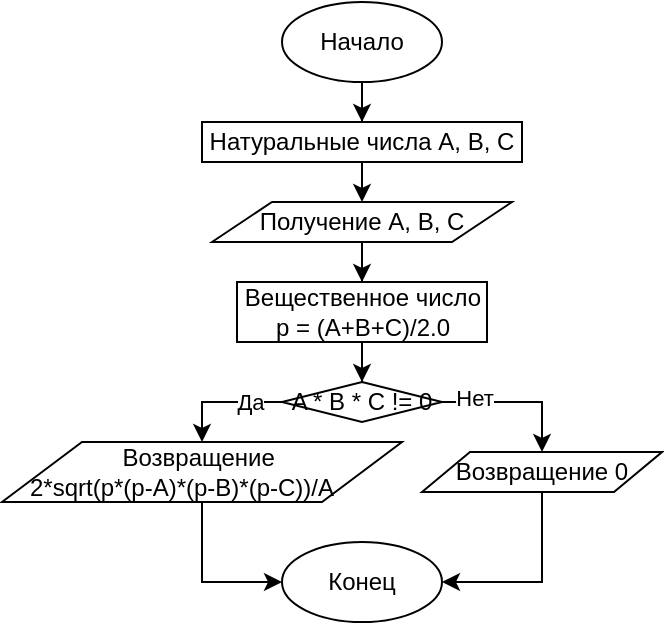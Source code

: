 <mxfile version="13.1.14"><diagram id="Hsi1N0cberL_-BoPGEi5" name="Page-1"><mxGraphModel dx="635" dy="253" grid="1" gridSize="10" guides="1" tooltips="1" connect="1" arrows="1" fold="1" page="1" pageScale="1" pageWidth="850" pageHeight="1100" math="0" shadow="0"><root><mxCell id="0"/><mxCell id="1" parent="0"/><mxCell id="LDhQOHuRyV1jIk14AgpL-835" style="edgeStyle=orthogonalEdgeStyle;rounded=0;orthogonalLoop=1;jettySize=auto;html=1;" edge="1" parent="1" source="LDhQOHuRyV1jIk14AgpL-790" target="LDhQOHuRyV1jIk14AgpL-834"><mxGeometry relative="1" as="geometry"/></mxCell><mxCell id="LDhQOHuRyV1jIk14AgpL-790" value="Начало" style="ellipse;whiteSpace=wrap;html=1;" vertex="1" parent="1"><mxGeometry x="210" y="480" width="80" height="40" as="geometry"/></mxCell><mxCell id="LDhQOHuRyV1jIk14AgpL-837" style="edgeStyle=orthogonalEdgeStyle;rounded=0;orthogonalLoop=1;jettySize=auto;html=1;" edge="1" parent="1" source="LDhQOHuRyV1jIk14AgpL-834"><mxGeometry relative="1" as="geometry"><mxPoint x="250" y="580" as="targetPoint"/></mxGeometry></mxCell><mxCell id="LDhQOHuRyV1jIk14AgpL-834" value="Натуральные числа&amp;nbsp;A, B, C" style="rounded=0;whiteSpace=wrap;html=1;" vertex="1" parent="1"><mxGeometry x="170" y="540" width="160" height="20" as="geometry"/></mxCell><mxCell id="LDhQOHuRyV1jIk14AgpL-945" style="edgeStyle=orthogonalEdgeStyle;rounded=0;orthogonalLoop=1;jettySize=auto;html=1;entryX=0.5;entryY=0;entryDx=0;entryDy=0;" edge="1" parent="1" source="LDhQOHuRyV1jIk14AgpL-943" target="LDhQOHuRyV1jIk14AgpL-944"><mxGeometry relative="1" as="geometry"/></mxCell><mxCell id="LDhQOHuRyV1jIk14AgpL-943" value="Получение&amp;nbsp;A, B, C" style="shape=parallelogram;perimeter=parallelogramPerimeter;whiteSpace=wrap;html=1;" vertex="1" parent="1"><mxGeometry x="175" y="580" width="150" height="20" as="geometry"/></mxCell><mxCell id="LDhQOHuRyV1jIk14AgpL-948" style="edgeStyle=orthogonalEdgeStyle;rounded=0;orthogonalLoop=1;jettySize=auto;html=1;entryX=0.5;entryY=0;entryDx=0;entryDy=0;" edge="1" parent="1" source="LDhQOHuRyV1jIk14AgpL-944" target="LDhQOHuRyV1jIk14AgpL-947"><mxGeometry relative="1" as="geometry"/></mxCell><mxCell id="LDhQOHuRyV1jIk14AgpL-944" value="Вещественное число &lt;br&gt;p = (A+B+C)/2.0" style="rounded=0;whiteSpace=wrap;html=1;" vertex="1" parent="1"><mxGeometry x="187.5" y="620" width="125" height="30" as="geometry"/></mxCell><mxCell id="LDhQOHuRyV1jIk14AgpL-949" style="edgeStyle=orthogonalEdgeStyle;rounded=0;orthogonalLoop=1;jettySize=auto;html=1;entryX=0.5;entryY=0;entryDx=0;entryDy=0;" edge="1" parent="1" source="LDhQOHuRyV1jIk14AgpL-947" target="LDhQOHuRyV1jIk14AgpL-950"><mxGeometry relative="1" as="geometry"><mxPoint x="310" y="700" as="targetPoint"/><Array as="points"><mxPoint x="340" y="680"/></Array></mxGeometry></mxCell><mxCell id="LDhQOHuRyV1jIk14AgpL-953" value="Нет" style="edgeLabel;html=1;align=center;verticalAlign=middle;resizable=0;points=[];" vertex="1" connectable="0" parent="LDhQOHuRyV1jIk14AgpL-949"><mxGeometry x="-0.573" y="2" relative="1" as="geometry"><mxPoint as="offset"/></mxGeometry></mxCell><mxCell id="LDhQOHuRyV1jIk14AgpL-955" style="edgeStyle=orthogonalEdgeStyle;rounded=0;orthogonalLoop=1;jettySize=auto;html=1;entryX=0.5;entryY=0;entryDx=0;entryDy=0;" edge="1" parent="1" source="LDhQOHuRyV1jIk14AgpL-947" target="LDhQOHuRyV1jIk14AgpL-954"><mxGeometry relative="1" as="geometry"><Array as="points"><mxPoint x="170" y="680"/></Array></mxGeometry></mxCell><mxCell id="LDhQOHuRyV1jIk14AgpL-956" value="Да" style="edgeLabel;html=1;align=center;verticalAlign=middle;resizable=0;points=[];" vertex="1" connectable="0" parent="LDhQOHuRyV1jIk14AgpL-955"><mxGeometry x="-0.467" relative="1" as="geometry"><mxPoint as="offset"/></mxGeometry></mxCell><mxCell id="LDhQOHuRyV1jIk14AgpL-947" value="A * B * C != 0" style="rhombus;whiteSpace=wrap;html=1;" vertex="1" parent="1"><mxGeometry x="210" y="670" width="80" height="20" as="geometry"/></mxCell><mxCell id="LDhQOHuRyV1jIk14AgpL-959" style="edgeStyle=orthogonalEdgeStyle;rounded=0;orthogonalLoop=1;jettySize=auto;html=1;entryX=1;entryY=0.5;entryDx=0;entryDy=0;" edge="1" parent="1" source="LDhQOHuRyV1jIk14AgpL-950" target="LDhQOHuRyV1jIk14AgpL-957"><mxGeometry relative="1" as="geometry"/></mxCell><mxCell id="LDhQOHuRyV1jIk14AgpL-950" value="Возвращение 0" style="shape=parallelogram;perimeter=parallelogramPerimeter;whiteSpace=wrap;html=1;" vertex="1" parent="1"><mxGeometry x="280" y="705" width="120" height="20" as="geometry"/></mxCell><mxCell id="LDhQOHuRyV1jIk14AgpL-958" style="edgeStyle=orthogonalEdgeStyle;rounded=0;orthogonalLoop=1;jettySize=auto;html=1;entryX=0;entryY=0.5;entryDx=0;entryDy=0;" edge="1" parent="1" source="LDhQOHuRyV1jIk14AgpL-954" target="LDhQOHuRyV1jIk14AgpL-957"><mxGeometry relative="1" as="geometry"/></mxCell><mxCell id="LDhQOHuRyV1jIk14AgpL-954" value="Возвращение&amp;nbsp;&lt;br&gt;2*sqrt(p*(p-A)*(p-B)*(p-C))/A&amp;nbsp; &amp;nbsp; &amp;nbsp;&amp;nbsp;" style="shape=parallelogram;perimeter=parallelogramPerimeter;whiteSpace=wrap;html=1;" vertex="1" parent="1"><mxGeometry x="70" y="700" width="200" height="30" as="geometry"/></mxCell><mxCell id="LDhQOHuRyV1jIk14AgpL-957" value="Конец" style="ellipse;whiteSpace=wrap;html=1;" vertex="1" parent="1"><mxGeometry x="210" y="750" width="80" height="40" as="geometry"/></mxCell></root></mxGraphModel></diagram></mxfile>